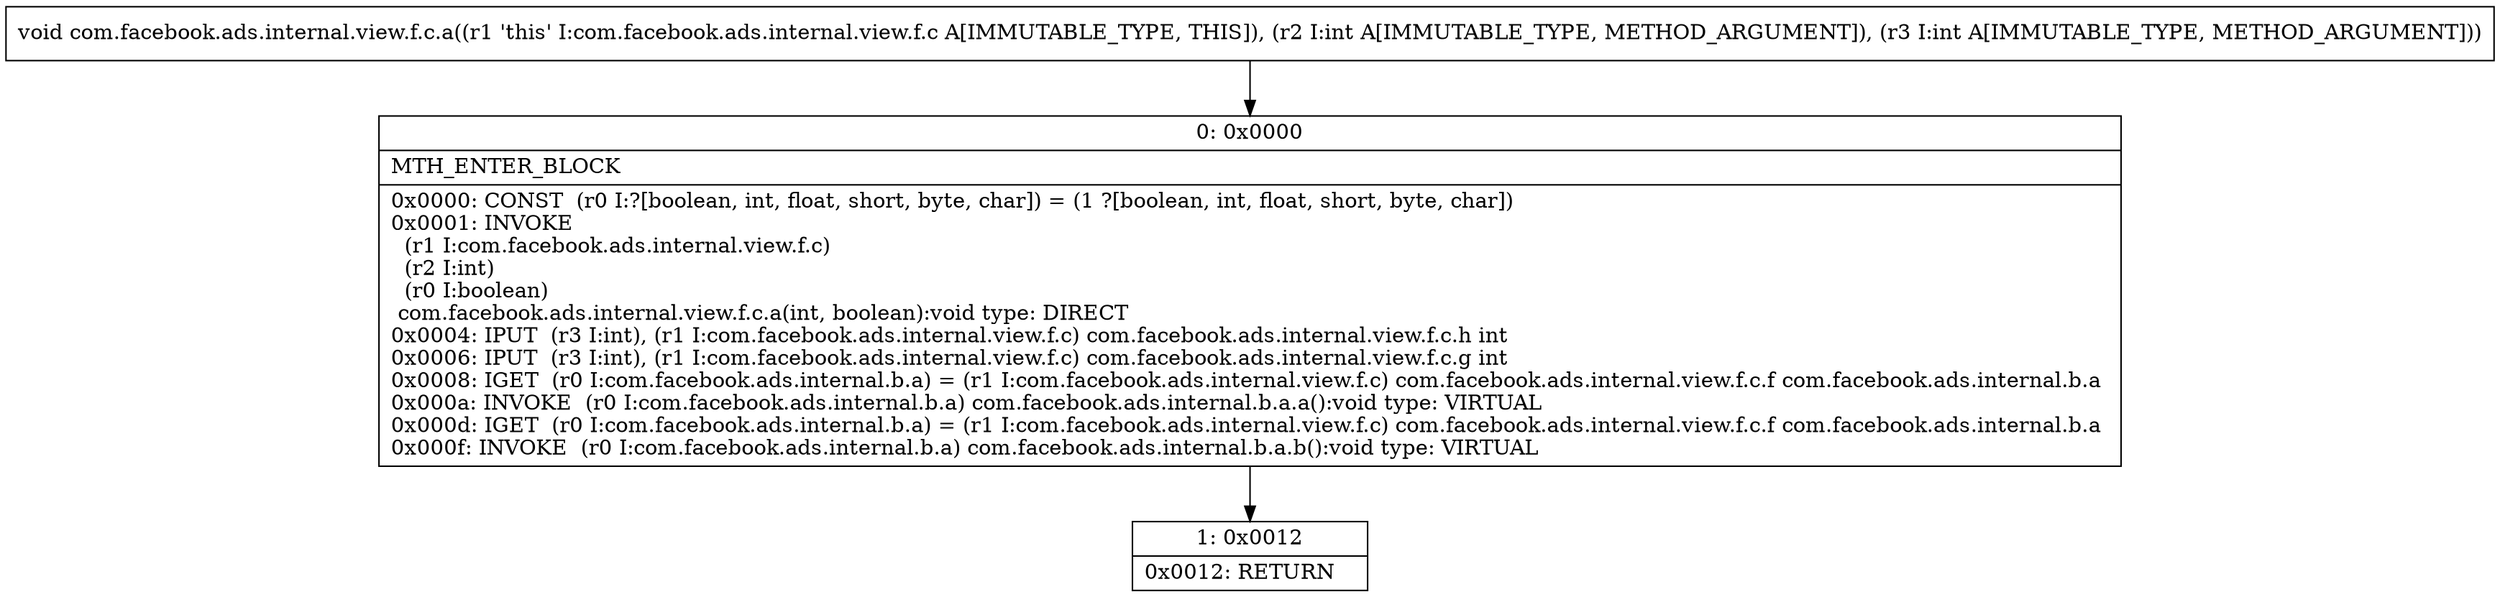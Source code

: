 digraph "CFG forcom.facebook.ads.internal.view.f.c.a(II)V" {
Node_0 [shape=record,label="{0\:\ 0x0000|MTH_ENTER_BLOCK\l|0x0000: CONST  (r0 I:?[boolean, int, float, short, byte, char]) = (1 ?[boolean, int, float, short, byte, char]) \l0x0001: INVOKE  \l  (r1 I:com.facebook.ads.internal.view.f.c)\l  (r2 I:int)\l  (r0 I:boolean)\l com.facebook.ads.internal.view.f.c.a(int, boolean):void type: DIRECT \l0x0004: IPUT  (r3 I:int), (r1 I:com.facebook.ads.internal.view.f.c) com.facebook.ads.internal.view.f.c.h int \l0x0006: IPUT  (r3 I:int), (r1 I:com.facebook.ads.internal.view.f.c) com.facebook.ads.internal.view.f.c.g int \l0x0008: IGET  (r0 I:com.facebook.ads.internal.b.a) = (r1 I:com.facebook.ads.internal.view.f.c) com.facebook.ads.internal.view.f.c.f com.facebook.ads.internal.b.a \l0x000a: INVOKE  (r0 I:com.facebook.ads.internal.b.a) com.facebook.ads.internal.b.a.a():void type: VIRTUAL \l0x000d: IGET  (r0 I:com.facebook.ads.internal.b.a) = (r1 I:com.facebook.ads.internal.view.f.c) com.facebook.ads.internal.view.f.c.f com.facebook.ads.internal.b.a \l0x000f: INVOKE  (r0 I:com.facebook.ads.internal.b.a) com.facebook.ads.internal.b.a.b():void type: VIRTUAL \l}"];
Node_1 [shape=record,label="{1\:\ 0x0012|0x0012: RETURN   \l}"];
MethodNode[shape=record,label="{void com.facebook.ads.internal.view.f.c.a((r1 'this' I:com.facebook.ads.internal.view.f.c A[IMMUTABLE_TYPE, THIS]), (r2 I:int A[IMMUTABLE_TYPE, METHOD_ARGUMENT]), (r3 I:int A[IMMUTABLE_TYPE, METHOD_ARGUMENT])) }"];
MethodNode -> Node_0;
Node_0 -> Node_1;
}

